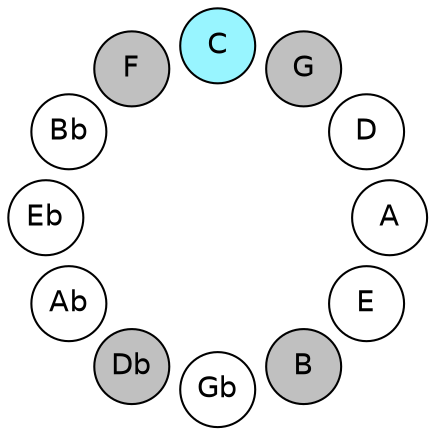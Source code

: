 
graph {

layout = circo;
mindist = .1

node [shape = circle, fontname = Helvetica, margin = 0, style = filled]
edge [style=invis]

subgraph 1 {
	E -- B -- Gb -- Db -- Ab -- Eb -- Bb -- F -- C -- G -- D -- A -- E
}

E [fillcolor = white];
B [fillcolor = gray];
Gb [fillcolor = white];
Db [fillcolor = gray];
Ab [fillcolor = white];
Eb [fillcolor = white];
Bb [fillcolor = white];
F [fillcolor = gray];
C [fillcolor = cadetblue1];
G [fillcolor = gray];
D [fillcolor = white];
A [fillcolor = white];
}
